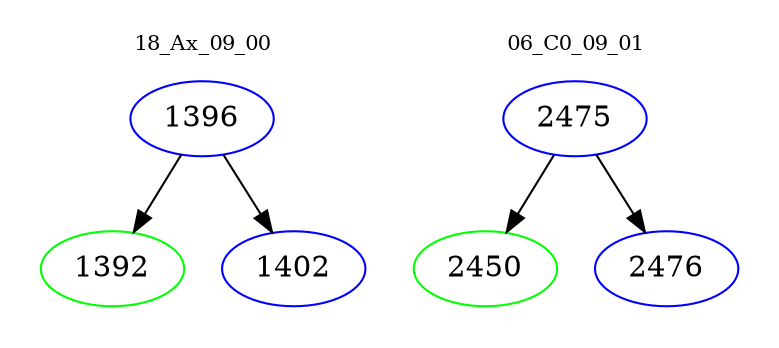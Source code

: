 digraph{
subgraph cluster_0 {
color = white
label = "18_Ax_09_00";
fontsize=10;
T0_1396 [label="1396", color="blue"]
T0_1396 -> T0_1392 [color="black"]
T0_1392 [label="1392", color="green"]
T0_1396 -> T0_1402 [color="black"]
T0_1402 [label="1402", color="blue"]
}
subgraph cluster_1 {
color = white
label = "06_C0_09_01";
fontsize=10;
T1_2475 [label="2475", color="blue"]
T1_2475 -> T1_2450 [color="black"]
T1_2450 [label="2450", color="green"]
T1_2475 -> T1_2476 [color="black"]
T1_2476 [label="2476", color="blue"]
}
}
